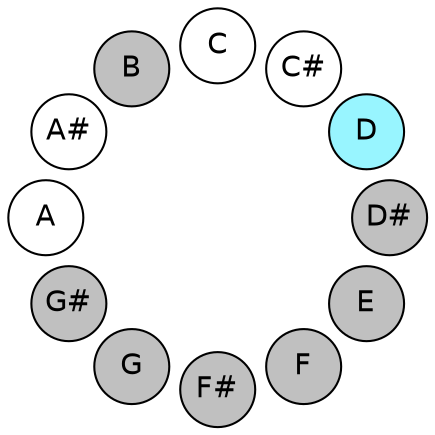 
graph {

layout = circo;
mindist = .1

node [shape = circle, fontname = Helvetica, margin = 0, style = filled]
edge [style=invis]

subgraph 1 {
	"E" -- "F" -- "F#" -- "G" -- "G#" -- "A" -- "A#" -- "B" -- "C" -- "C#" -- "D" -- "D#" -- "E"
}

"C" [fillcolor = white];
"C#" [fillcolor = white];
"D" [fillcolor = cadetblue1];
"D#" [fillcolor = gray];
"E" [fillcolor = gray];
"F" [fillcolor = gray];
"F#" [fillcolor = gray];
"G" [fillcolor = gray];
"G#" [fillcolor = gray];
"A" [fillcolor = white];
"A#" [fillcolor = white];
"B" [fillcolor = gray];
}
